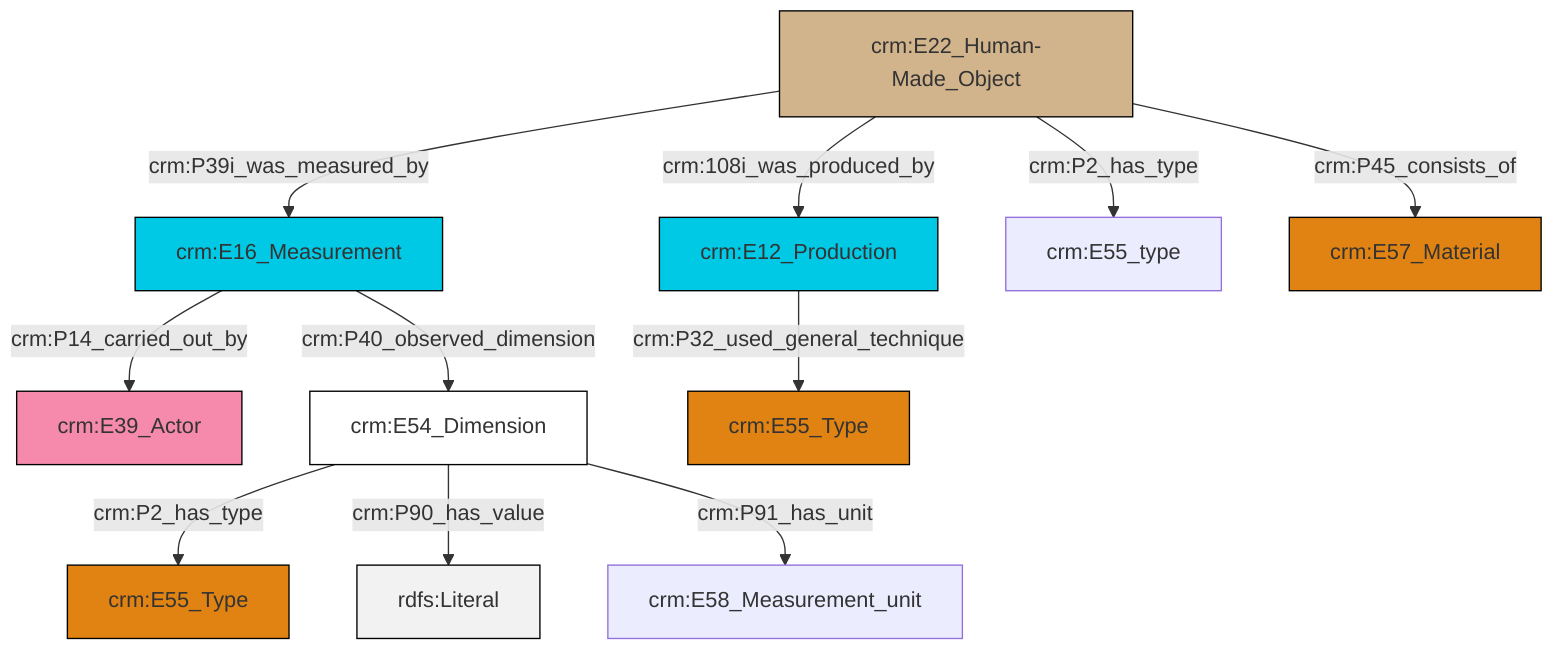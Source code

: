 graph TD
classDef Literal fill:#f2f2f2,stroke:#000000;
classDef CRM_Entity fill:#FFFFFF,stroke:#000000;
classDef Temporal_Entity fill:#00C9E6, stroke:#000000;
classDef Type fill:#E18312, stroke:#000000;
classDef Time-Span fill:#2C9C91, stroke:#000000;
classDef Appellation fill:#FFEB7F, stroke:#000000;
classDef Place fill:#008836, stroke:#000000;
classDef Persistent_Item fill:#B266B2, stroke:#000000;
classDef Conceptual_Object fill:#FFD700, stroke:#000000;
classDef Physical_Thing fill:#D2B48C, stroke:#000000;
classDef Actor fill:#f58aad, stroke:#000000;
classDef PC_Classes fill:#4ce600, stroke:#000000;
classDef Multi fill:#cccccc,stroke:#000000;

0["crm:E16_Measurement"]:::Temporal_Entity -->|crm:P14_carried_out_by| 1["crm:E39_Actor"]:::Actor
0["crm:E16_Measurement"]:::Temporal_Entity -->|crm:P40_observed_dimension| 2["crm:E54_Dimension"]:::CRM_Entity
3["crm:E22_Human-Made_Object"]:::Physical_Thing -->|crm:P39i_was_measured_by| 0["crm:E16_Measurement"]:::Temporal_Entity
3["crm:E22_Human-Made_Object"]:::Physical_Thing -->|crm:108i_was_produced_by| 6["crm:E12_Production"]:::Temporal_Entity
3["crm:E22_Human-Made_Object"]:::Physical_Thing -->|crm:P2_has_type| 9["crm:E55_type"]:::Default
3["crm:E22_Human-Made_Object"]:::Physical_Thing -->|crm:P45_consists_of| 12["crm:E57_Material"]:::Type
2["crm:E54_Dimension"]:::CRM_Entity -->|crm:P2_has_type| 13["crm:E55_Type"]:::Type
2["crm:E54_Dimension"]:::CRM_Entity -->|crm:P90_has_value| 19[rdfs:Literal]:::Literal
2["crm:E54_Dimension"]:::CRM_Entity -->|crm:P91_has_unit| 4["crm:E58_Measurement_unit"]:::Default
6["crm:E12_Production"]:::Temporal_Entity -->|crm:P32_used_general_technique| 16["crm:E55_Type"]:::Type